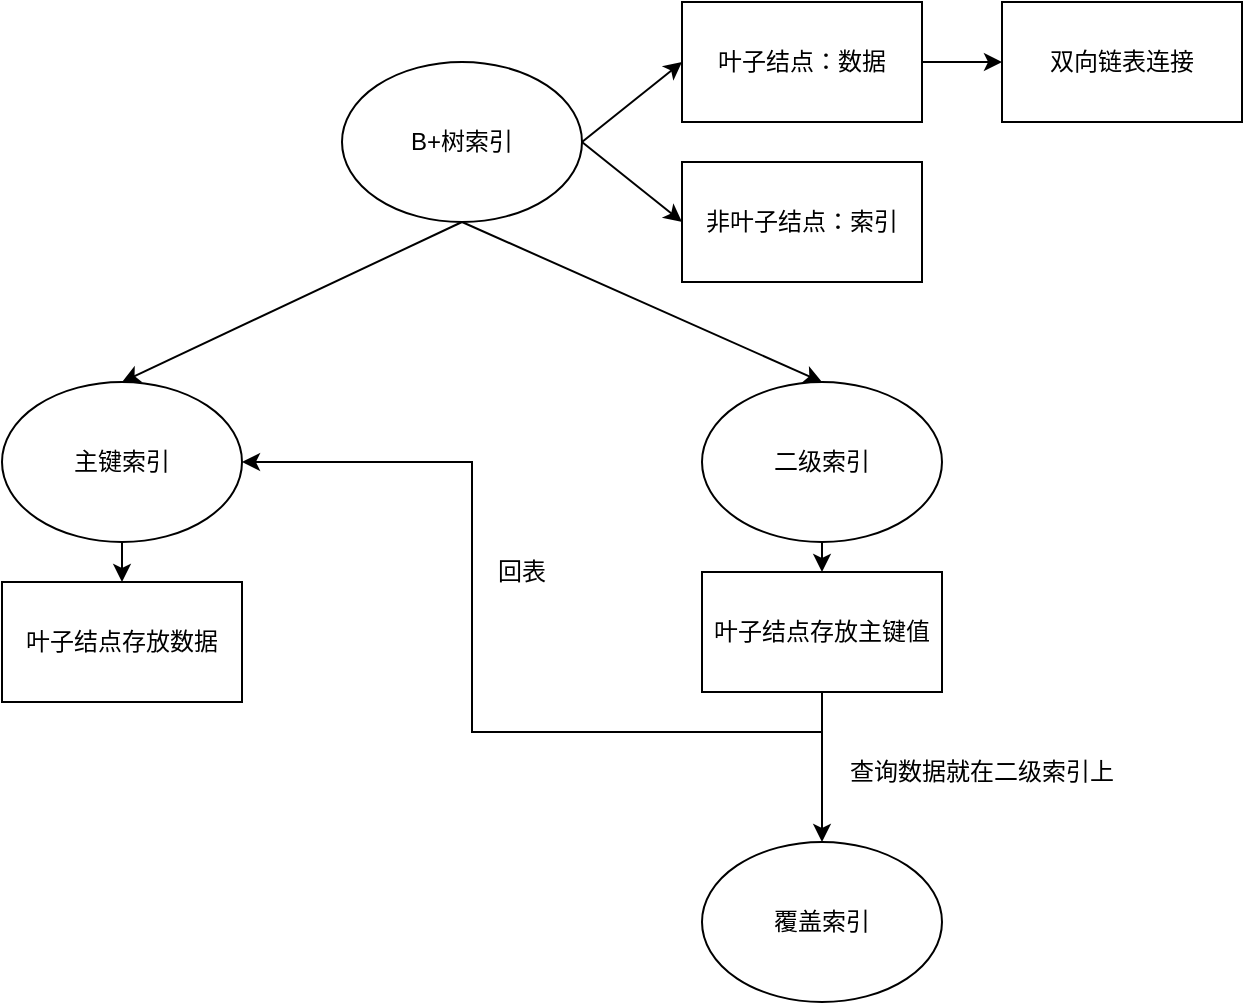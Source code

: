 <mxfile version="23.1.3" type="github">
  <diagram name="第 1 页" id="8U5w8FU0pzOZa31DslNS">
    <mxGraphModel dx="1026" dy="651" grid="1" gridSize="10" guides="1" tooltips="1" connect="1" arrows="1" fold="1" page="1" pageScale="1" pageWidth="827" pageHeight="1169" math="0" shadow="0">
      <root>
        <mxCell id="0" />
        <mxCell id="1" parent="0" />
        <mxCell id="NOaqYdecIRToZMm-AtUj-8" style="edgeStyle=orthogonalEdgeStyle;rounded=0;orthogonalLoop=1;jettySize=auto;html=1;exitX=1;exitY=0.5;exitDx=0;exitDy=0;" edge="1" parent="1" source="NOaqYdecIRToZMm-AtUj-1">
          <mxGeometry relative="1" as="geometry">
            <mxPoint x="640" y="300" as="targetPoint" />
          </mxGeometry>
        </mxCell>
        <mxCell id="NOaqYdecIRToZMm-AtUj-1" value="叶子结点：数据&lt;br&gt;" style="rounded=0;whiteSpace=wrap;html=1;" vertex="1" parent="1">
          <mxGeometry x="480" y="270" width="120" height="60" as="geometry" />
        </mxCell>
        <mxCell id="NOaqYdecIRToZMm-AtUj-3" value="B+树索引" style="ellipse;whiteSpace=wrap;html=1;" vertex="1" parent="1">
          <mxGeometry x="310" y="300" width="120" height="80" as="geometry" />
        </mxCell>
        <mxCell id="NOaqYdecIRToZMm-AtUj-4" value="非叶子结点：索引" style="rounded=0;whiteSpace=wrap;html=1;" vertex="1" parent="1">
          <mxGeometry x="480" y="350" width="120" height="60" as="geometry" />
        </mxCell>
        <mxCell id="NOaqYdecIRToZMm-AtUj-6" value="" style="endArrow=classic;html=1;rounded=0;entryX=0;entryY=0.5;entryDx=0;entryDy=0;" edge="1" parent="1" target="NOaqYdecIRToZMm-AtUj-1">
          <mxGeometry width="50" height="50" relative="1" as="geometry">
            <mxPoint x="430" y="340" as="sourcePoint" />
            <mxPoint x="480" y="290" as="targetPoint" />
          </mxGeometry>
        </mxCell>
        <mxCell id="NOaqYdecIRToZMm-AtUj-7" value="" style="endArrow=classic;html=1;rounded=0;entryX=0;entryY=0.5;entryDx=0;entryDy=0;" edge="1" parent="1" target="NOaqYdecIRToZMm-AtUj-4">
          <mxGeometry width="50" height="50" relative="1" as="geometry">
            <mxPoint x="430" y="340" as="sourcePoint" />
            <mxPoint x="480" y="290" as="targetPoint" />
          </mxGeometry>
        </mxCell>
        <mxCell id="NOaqYdecIRToZMm-AtUj-9" value="双向链表连接" style="rounded=0;whiteSpace=wrap;html=1;" vertex="1" parent="1">
          <mxGeometry x="640" y="270" width="120" height="60" as="geometry" />
        </mxCell>
        <mxCell id="NOaqYdecIRToZMm-AtUj-14" style="edgeStyle=orthogonalEdgeStyle;rounded=0;orthogonalLoop=1;jettySize=auto;html=1;exitX=0.5;exitY=1;exitDx=0;exitDy=0;" edge="1" parent="1" source="NOaqYdecIRToZMm-AtUj-11">
          <mxGeometry relative="1" as="geometry">
            <mxPoint x="200" y="560" as="targetPoint" />
          </mxGeometry>
        </mxCell>
        <mxCell id="NOaqYdecIRToZMm-AtUj-11" value="主键索引" style="ellipse;whiteSpace=wrap;html=1;" vertex="1" parent="1">
          <mxGeometry x="140" y="460" width="120" height="80" as="geometry" />
        </mxCell>
        <mxCell id="NOaqYdecIRToZMm-AtUj-13" value="" style="endArrow=classic;html=1;rounded=0;entryX=0.5;entryY=0;entryDx=0;entryDy=0;" edge="1" parent="1" target="NOaqYdecIRToZMm-AtUj-11">
          <mxGeometry width="50" height="50" relative="1" as="geometry">
            <mxPoint x="370" y="380" as="sourcePoint" />
            <mxPoint x="420" y="330" as="targetPoint" />
          </mxGeometry>
        </mxCell>
        <mxCell id="NOaqYdecIRToZMm-AtUj-15" value="叶子结点存放数据" style="rounded=0;whiteSpace=wrap;html=1;" vertex="1" parent="1">
          <mxGeometry x="140" y="560" width="120" height="60" as="geometry" />
        </mxCell>
        <mxCell id="NOaqYdecIRToZMm-AtUj-20" style="edgeStyle=orthogonalEdgeStyle;rounded=0;orthogonalLoop=1;jettySize=auto;html=1;exitX=0.5;exitY=1;exitDx=0;exitDy=0;entryX=0.5;entryY=0;entryDx=0;entryDy=0;" edge="1" parent="1" source="NOaqYdecIRToZMm-AtUj-16" target="NOaqYdecIRToZMm-AtUj-19">
          <mxGeometry relative="1" as="geometry" />
        </mxCell>
        <mxCell id="NOaqYdecIRToZMm-AtUj-16" value="二级索引" style="ellipse;whiteSpace=wrap;html=1;" vertex="1" parent="1">
          <mxGeometry x="490" y="460" width="120" height="80" as="geometry" />
        </mxCell>
        <mxCell id="NOaqYdecIRToZMm-AtUj-18" value="" style="endArrow=classic;html=1;rounded=0;entryX=0.5;entryY=0;entryDx=0;entryDy=0;" edge="1" parent="1" target="NOaqYdecIRToZMm-AtUj-16">
          <mxGeometry width="50" height="50" relative="1" as="geometry">
            <mxPoint x="370" y="380" as="sourcePoint" />
            <mxPoint x="420" y="330" as="targetPoint" />
          </mxGeometry>
        </mxCell>
        <mxCell id="NOaqYdecIRToZMm-AtUj-21" style="edgeStyle=orthogonalEdgeStyle;rounded=0;orthogonalLoop=1;jettySize=auto;html=1;exitX=0.5;exitY=1;exitDx=0;exitDy=0;entryX=1;entryY=0.5;entryDx=0;entryDy=0;" edge="1" parent="1" source="NOaqYdecIRToZMm-AtUj-19" target="NOaqYdecIRToZMm-AtUj-11">
          <mxGeometry relative="1" as="geometry" />
        </mxCell>
        <mxCell id="NOaqYdecIRToZMm-AtUj-25" style="edgeStyle=orthogonalEdgeStyle;rounded=0;orthogonalLoop=1;jettySize=auto;html=1;exitX=0.5;exitY=1;exitDx=0;exitDy=0;entryX=0.5;entryY=0;entryDx=0;entryDy=0;" edge="1" parent="1" source="NOaqYdecIRToZMm-AtUj-19" target="NOaqYdecIRToZMm-AtUj-24">
          <mxGeometry relative="1" as="geometry" />
        </mxCell>
        <mxCell id="NOaqYdecIRToZMm-AtUj-19" value="叶子结点存放主键值" style="rounded=0;whiteSpace=wrap;html=1;" vertex="1" parent="1">
          <mxGeometry x="490" y="555" width="120" height="60" as="geometry" />
        </mxCell>
        <mxCell id="NOaqYdecIRToZMm-AtUj-22" value="回表" style="text;html=1;align=center;verticalAlign=middle;whiteSpace=wrap;rounded=0;" vertex="1" parent="1">
          <mxGeometry x="370" y="540" width="60" height="30" as="geometry" />
        </mxCell>
        <mxCell id="NOaqYdecIRToZMm-AtUj-24" value="覆盖索引" style="ellipse;whiteSpace=wrap;html=1;" vertex="1" parent="1">
          <mxGeometry x="490" y="690" width="120" height="80" as="geometry" />
        </mxCell>
        <mxCell id="NOaqYdecIRToZMm-AtUj-26" value="查询数据就在二级索引上" style="text;html=1;align=center;verticalAlign=middle;whiteSpace=wrap;rounded=0;" vertex="1" parent="1">
          <mxGeometry x="560" y="640" width="140" height="30" as="geometry" />
        </mxCell>
      </root>
    </mxGraphModel>
  </diagram>
</mxfile>
